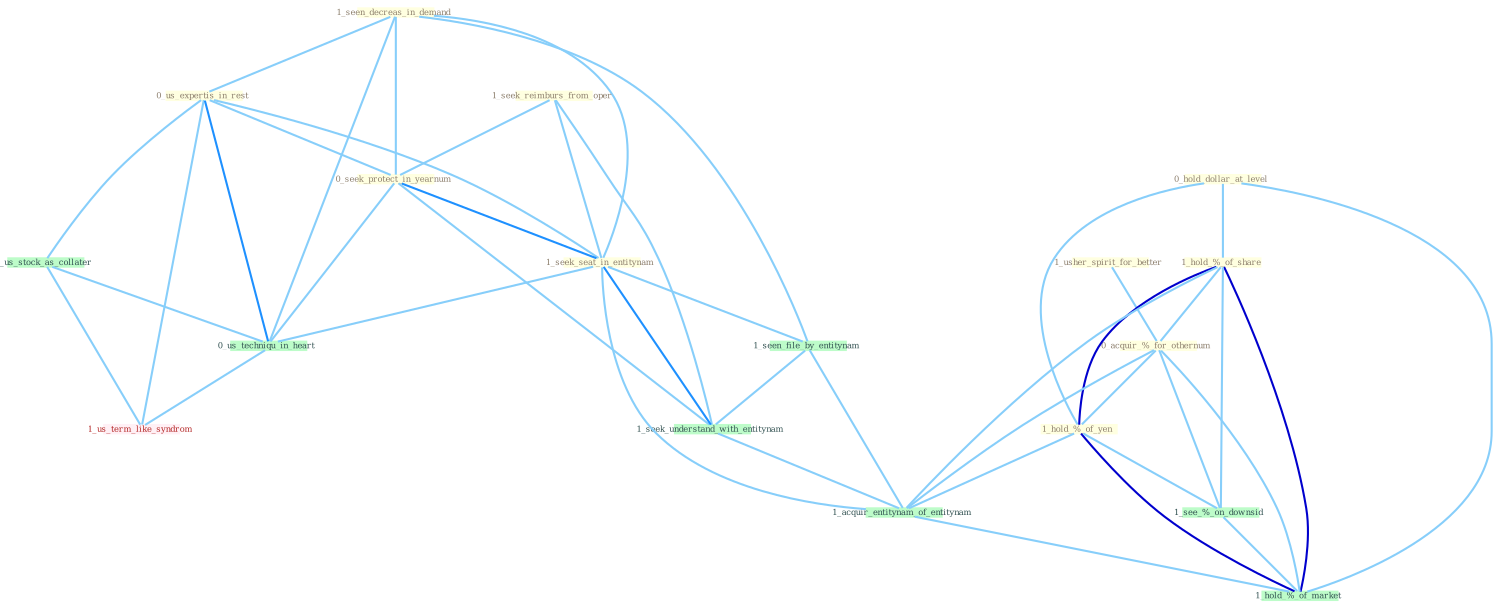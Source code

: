 Graph G{ 
    node
    [shape=polygon,style=filled,width=.5,height=.06,color="#BDFCC9",fixedsize=true,fontsize=4,
    fontcolor="#2f4f4f"];
    {node
    [color="#ffffe0", fontcolor="#8b7d6b"] "1_seen_decreas_in_demand " "0_hold_dollar_at_level " "1_usher_spirit_for_better " "1_seek_reimburs_from_oper " "0_us_expertis_in_rest " "0_seek_protect_in_yearnum " "1_hold_%_of_share " "0_acquir_%_for_othernum " "1_seek_seat_in_entitynam " "1_hold_%_of_yen "}
{node [color="#fff0f5", fontcolor="#b22222"] "1_us_term_like_syndrom "}
edge [color="#B0E2FF"];

	"1_seen_decreas_in_demand " -- "0_us_expertis_in_rest " [w="1", color="#87cefa" ];
	"1_seen_decreas_in_demand " -- "0_seek_protect_in_yearnum " [w="1", color="#87cefa" ];
	"1_seen_decreas_in_demand " -- "1_seek_seat_in_entitynam " [w="1", color="#87cefa" ];
	"1_seen_decreas_in_demand " -- "1_seen_file_by_entitynam " [w="1", color="#87cefa" ];
	"1_seen_decreas_in_demand " -- "0_us_techniqu_in_heart " [w="1", color="#87cefa" ];
	"0_hold_dollar_at_level " -- "1_hold_%_of_share " [w="1", color="#87cefa" ];
	"0_hold_dollar_at_level " -- "1_hold_%_of_yen " [w="1", color="#87cefa" ];
	"0_hold_dollar_at_level " -- "1_hold_%_of_market " [w="1", color="#87cefa" ];
	"1_usher_spirit_for_better " -- "0_acquir_%_for_othernum " [w="1", color="#87cefa" ];
	"1_seek_reimburs_from_oper " -- "0_seek_protect_in_yearnum " [w="1", color="#87cefa" ];
	"1_seek_reimburs_from_oper " -- "1_seek_seat_in_entitynam " [w="1", color="#87cefa" ];
	"1_seek_reimburs_from_oper " -- "1_seek_understand_with_entitynam " [w="1", color="#87cefa" ];
	"0_us_expertis_in_rest " -- "0_seek_protect_in_yearnum " [w="1", color="#87cefa" ];
	"0_us_expertis_in_rest " -- "1_seek_seat_in_entitynam " [w="1", color="#87cefa" ];
	"0_us_expertis_in_rest " -- "0_us_stock_as_collater " [w="1", color="#87cefa" ];
	"0_us_expertis_in_rest " -- "0_us_techniqu_in_heart " [w="2", color="#1e90ff" , len=0.8];
	"0_us_expertis_in_rest " -- "1_us_term_like_syndrom " [w="1", color="#87cefa" ];
	"0_seek_protect_in_yearnum " -- "1_seek_seat_in_entitynam " [w="2", color="#1e90ff" , len=0.8];
	"0_seek_protect_in_yearnum " -- "1_seek_understand_with_entitynam " [w="1", color="#87cefa" ];
	"0_seek_protect_in_yearnum " -- "0_us_techniqu_in_heart " [w="1", color="#87cefa" ];
	"1_hold_%_of_share " -- "0_acquir_%_for_othernum " [w="1", color="#87cefa" ];
	"1_hold_%_of_share " -- "1_hold_%_of_yen " [w="3", color="#0000cd" , len=0.6];
	"1_hold_%_of_share " -- "1_acquir_entitynam_of_entitynam " [w="1", color="#87cefa" ];
	"1_hold_%_of_share " -- "1_see_%_on_downsid " [w="1", color="#87cefa" ];
	"1_hold_%_of_share " -- "1_hold_%_of_market " [w="3", color="#0000cd" , len=0.6];
	"0_acquir_%_for_othernum " -- "1_hold_%_of_yen " [w="1", color="#87cefa" ];
	"0_acquir_%_for_othernum " -- "1_acquir_entitynam_of_entitynam " [w="1", color="#87cefa" ];
	"0_acquir_%_for_othernum " -- "1_see_%_on_downsid " [w="1", color="#87cefa" ];
	"0_acquir_%_for_othernum " -- "1_hold_%_of_market " [w="1", color="#87cefa" ];
	"1_seek_seat_in_entitynam " -- "1_seen_file_by_entitynam " [w="1", color="#87cefa" ];
	"1_seek_seat_in_entitynam " -- "1_seek_understand_with_entitynam " [w="2", color="#1e90ff" , len=0.8];
	"1_seek_seat_in_entitynam " -- "1_acquir_entitynam_of_entitynam " [w="1", color="#87cefa" ];
	"1_seek_seat_in_entitynam " -- "0_us_techniqu_in_heart " [w="1", color="#87cefa" ];
	"1_hold_%_of_yen " -- "1_acquir_entitynam_of_entitynam " [w="1", color="#87cefa" ];
	"1_hold_%_of_yen " -- "1_see_%_on_downsid " [w="1", color="#87cefa" ];
	"1_hold_%_of_yen " -- "1_hold_%_of_market " [w="3", color="#0000cd" , len=0.6];
	"1_seen_file_by_entitynam " -- "1_seek_understand_with_entitynam " [w="1", color="#87cefa" ];
	"1_seen_file_by_entitynam " -- "1_acquir_entitynam_of_entitynam " [w="1", color="#87cefa" ];
	"0_us_stock_as_collater " -- "0_us_techniqu_in_heart " [w="1", color="#87cefa" ];
	"0_us_stock_as_collater " -- "1_us_term_like_syndrom " [w="1", color="#87cefa" ];
	"1_seek_understand_with_entitynam " -- "1_acquir_entitynam_of_entitynam " [w="1", color="#87cefa" ];
	"1_acquir_entitynam_of_entitynam " -- "1_hold_%_of_market " [w="1", color="#87cefa" ];
	"0_us_techniqu_in_heart " -- "1_us_term_like_syndrom " [w="1", color="#87cefa" ];
	"1_see_%_on_downsid " -- "1_hold_%_of_market " [w="1", color="#87cefa" ];
}